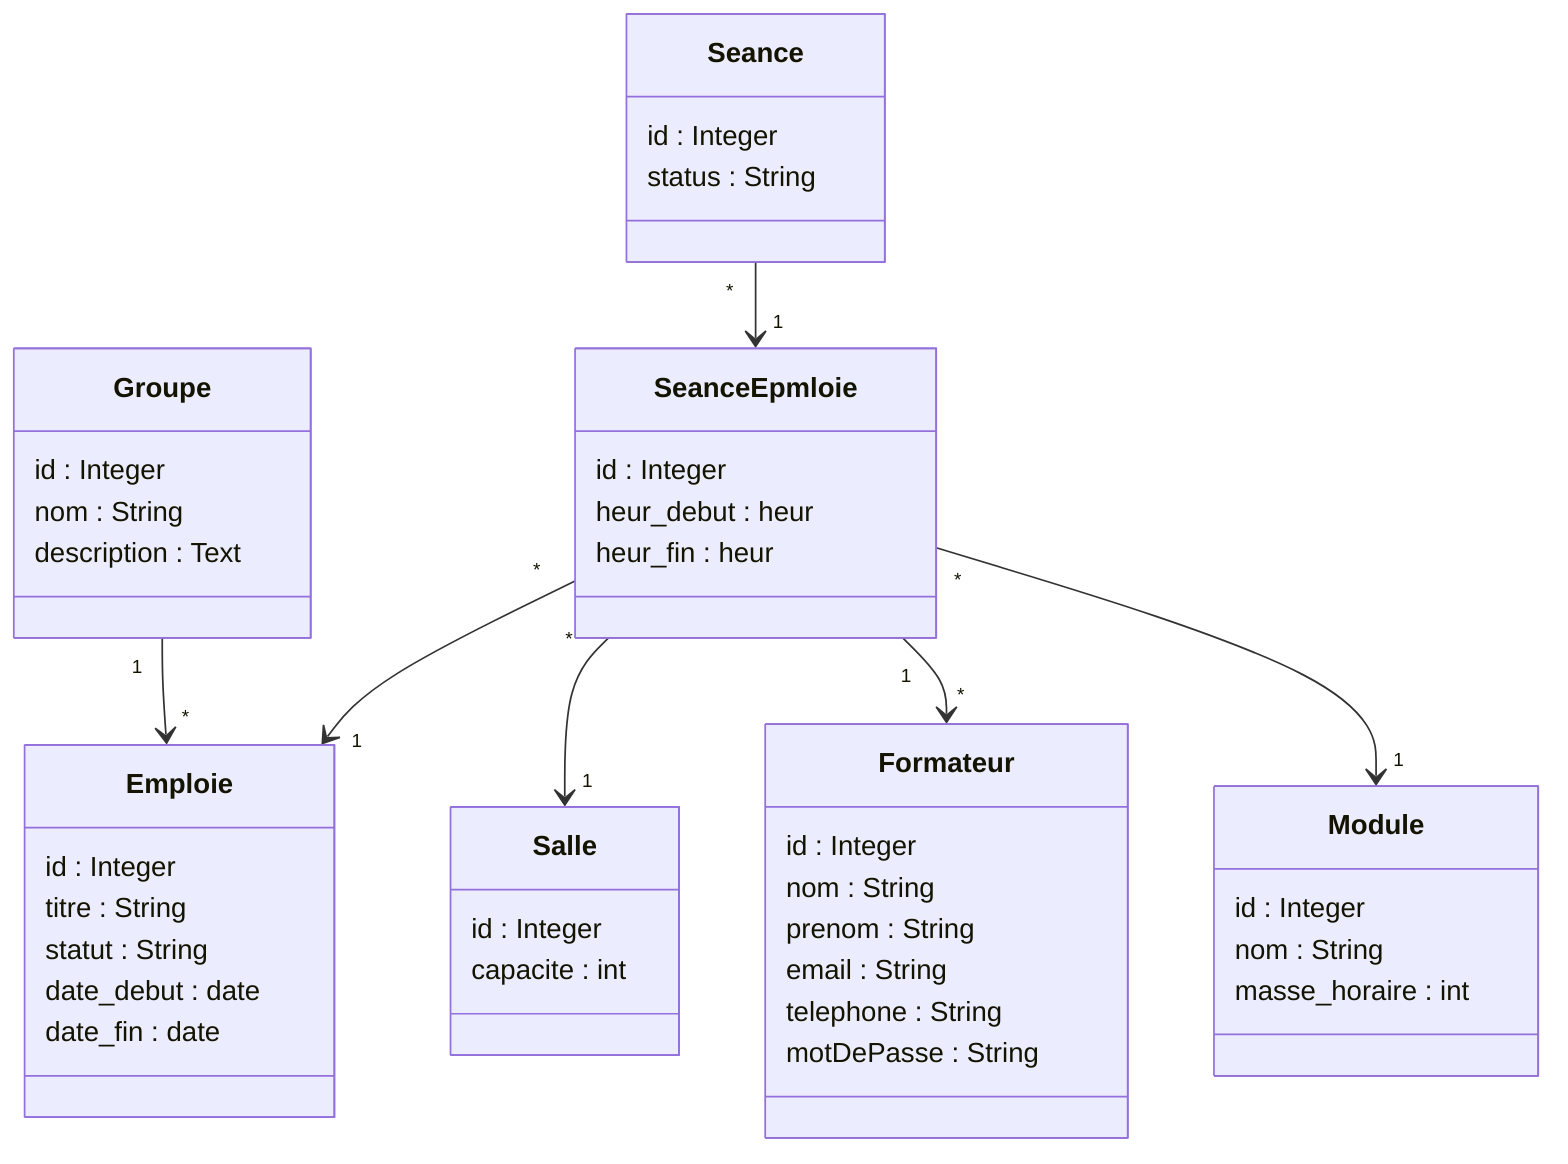 classDiagram

class Groupe {
  id : Integer
  nom : String
  description : Text
}

class Module {
  id : Integer
  nom : String
  masse_horaire : int
  
}



class Emploie {
  id : Integer
  titre : String
  statut : String
  date_debut : date
  date_fin : date
}



class Formateur {
  id : Integer
  nom : String
  prenom : String
  email : String
  telephone : String
  motDePasse : String
}




class Seance{
  id : Integer
  status : String
}

class SeanceEpmloie{
  id : Integer
  heur_debut : heur
  heur_fin : heur

}

class Salle{
 id : Integer
 capacite : int
}



Seance "*" --> "1" SeanceEpmloie
SeanceEpmloie "*" --> "1" Module
SeanceEpmloie "1" --> "*" Formateur
SeanceEpmloie "*" --> "1" Salle
Groupe "1" --> "*" Emploie
SeanceEpmloie "*" --> "1" Emploie